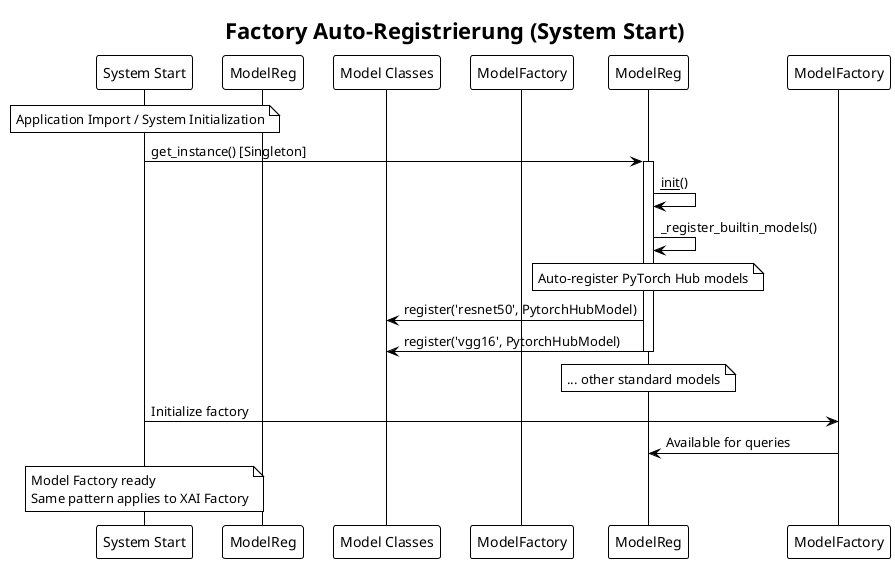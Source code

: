 @startuml factory_auto_registration
!theme plain
title Factory Auto-Registrierung (System Start)

participant System as "System Start"
participant ModelReg as ModelRegistry
participant ModelClasses as "Model Classes"
participant ModelFactory as XAIModelFactory

note over System
Application Import / System Initialization
end note

System -> ModelReg: get_instance() [Singleton]
activate ModelReg
ModelReg -> ModelReg: __init__()
ModelReg -> ModelReg: _register_builtin_models()

note over ModelReg
Auto-register PyTorch Hub models
end note
ModelReg -> ModelClasses: register('resnet50', PytorchHubModel)
ModelReg -> ModelClasses: register('vgg16', PytorchHubModel)

note over ModelReg
... other standard models
end note
deactivate ModelReg

System -> ModelFactory: Initialize factory
ModelFactory -> ModelReg: Available for queries

note over System
Model Factory ready
Same pattern applies to XAI Factory
end note

@enduml
